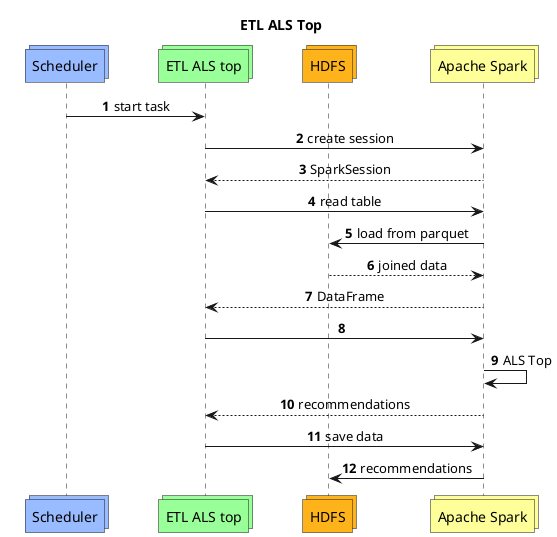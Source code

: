@startuml
autonumber
skinparam sequence {
 ParticipantPadding 20
 MessageAlign center
 skinparam BoxPadding 20
}

title ETL ALS Top

collections Scheduler as sch order 10 #99bbff
collections HDFS as hdfs order 40 #ffb31a
collections "ETL ALS top" as etl order 11 #99ff99
collections "Apache Spark" as spark order 41 #FFFF99

sch -> etl: start task
etl -> spark: create session
return SparkSession

etl -> spark: read table
spark -> hdfs: load from parquet
return joined data
spark --> etl: DataFrame

etl -> spark
spark -> spark: ALS Top
spark --> etl: recommendations

etl -> spark: save data
spark -> hdfs: recommendations
